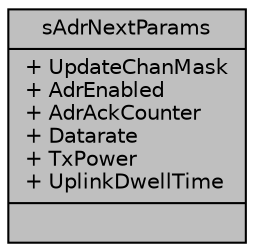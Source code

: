 digraph "sAdrNextParams"
{
  edge [fontname="Helvetica",fontsize="10",labelfontname="Helvetica",labelfontsize="10"];
  node [fontname="Helvetica",fontsize="10",shape=record];
  Node1 [label="{sAdrNextParams\n|+ UpdateChanMask\l+ AdrEnabled\l+ AdrAckCounter\l+ Datarate\l+ TxPower\l+ UplinkDwellTime\l|}",height=0.2,width=0.4,color="black", fillcolor="grey75", style="filled", fontcolor="black"];
}
